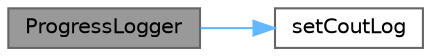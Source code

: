 digraph "ProgressLogger"
{
 // INTERACTIVE_SVG=YES
 // LATEX_PDF_SIZE
  bgcolor="transparent";
  edge [fontname=Helvetica,fontsize=10,labelfontname=Helvetica,labelfontsize=10];
  node [fontname=Helvetica,fontsize=10,shape=box,height=0.2,width=0.4];
  rankdir="LR";
  Node1 [label="ProgressLogger",height=0.2,width=0.4,color="gray40", fillcolor="grey60", style="filled", fontcolor="black",tooltip=" "];
  Node1 -> Node2 [color="steelblue1",style="solid"];
  Node2 [label="setCoutLog",height=0.2,width=0.4,color="grey40", fillcolor="white", style="filled",URL="$classore_1_1data_1_1_progress_logger.html#a6a721ae0f6bfb32147b184adccf3b2c7",tooltip=" "];
}
